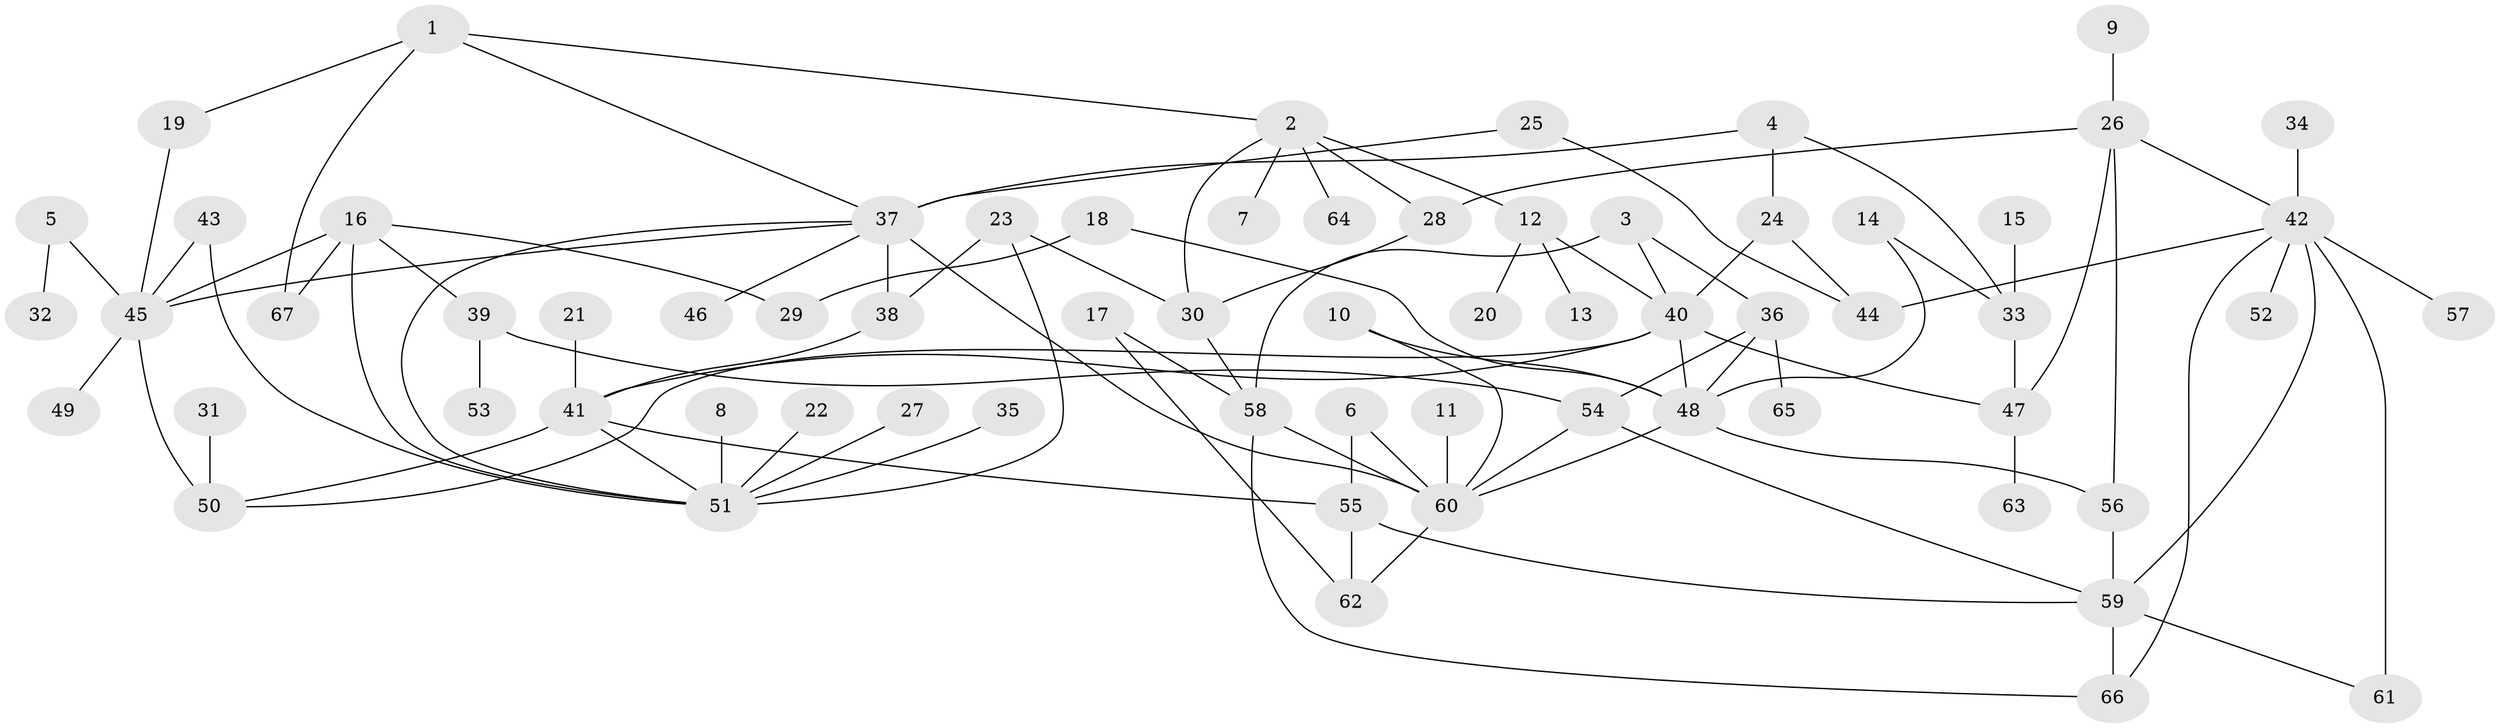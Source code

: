 // original degree distribution, {4: 0.1417910447761194, 9: 0.007462686567164179, 7: 0.014925373134328358, 6: 0.022388059701492536, 8: 0.007462686567164179, 2: 0.27611940298507465, 3: 0.17164179104477612, 5: 0.05970149253731343, 1: 0.29850746268656714}
// Generated by graph-tools (version 1.1) at 2025/49/03/09/25 03:49:20]
// undirected, 67 vertices, 101 edges
graph export_dot {
graph [start="1"]
  node [color=gray90,style=filled];
  1;
  2;
  3;
  4;
  5;
  6;
  7;
  8;
  9;
  10;
  11;
  12;
  13;
  14;
  15;
  16;
  17;
  18;
  19;
  20;
  21;
  22;
  23;
  24;
  25;
  26;
  27;
  28;
  29;
  30;
  31;
  32;
  33;
  34;
  35;
  36;
  37;
  38;
  39;
  40;
  41;
  42;
  43;
  44;
  45;
  46;
  47;
  48;
  49;
  50;
  51;
  52;
  53;
  54;
  55;
  56;
  57;
  58;
  59;
  60;
  61;
  62;
  63;
  64;
  65;
  66;
  67;
  1 -- 2 [weight=1.0];
  1 -- 19 [weight=1.0];
  1 -- 37 [weight=1.0];
  1 -- 67 [weight=1.0];
  2 -- 7 [weight=1.0];
  2 -- 12 [weight=1.0];
  2 -- 28 [weight=1.0];
  2 -- 30 [weight=1.0];
  2 -- 64 [weight=1.0];
  3 -- 36 [weight=1.0];
  3 -- 40 [weight=1.0];
  3 -- 58 [weight=1.0];
  4 -- 24 [weight=1.0];
  4 -- 33 [weight=1.0];
  4 -- 37 [weight=1.0];
  5 -- 32 [weight=1.0];
  5 -- 45 [weight=1.0];
  6 -- 55 [weight=1.0];
  6 -- 60 [weight=1.0];
  8 -- 51 [weight=1.0];
  9 -- 26 [weight=1.0];
  10 -- 48 [weight=1.0];
  10 -- 60 [weight=1.0];
  11 -- 60 [weight=1.0];
  12 -- 13 [weight=1.0];
  12 -- 20 [weight=1.0];
  12 -- 40 [weight=1.0];
  14 -- 33 [weight=1.0];
  14 -- 48 [weight=1.0];
  15 -- 33 [weight=1.0];
  16 -- 29 [weight=1.0];
  16 -- 39 [weight=1.0];
  16 -- 45 [weight=1.0];
  16 -- 51 [weight=1.0];
  16 -- 67 [weight=1.0];
  17 -- 58 [weight=1.0];
  17 -- 62 [weight=1.0];
  18 -- 29 [weight=1.0];
  18 -- 48 [weight=1.0];
  19 -- 45 [weight=1.0];
  21 -- 41 [weight=1.0];
  22 -- 51 [weight=1.0];
  23 -- 30 [weight=1.0];
  23 -- 38 [weight=1.0];
  23 -- 51 [weight=1.0];
  24 -- 40 [weight=1.0];
  24 -- 44 [weight=2.0];
  25 -- 37 [weight=1.0];
  25 -- 44 [weight=1.0];
  26 -- 28 [weight=1.0];
  26 -- 42 [weight=1.0];
  26 -- 47 [weight=1.0];
  26 -- 56 [weight=1.0];
  27 -- 51 [weight=1.0];
  28 -- 30 [weight=1.0];
  30 -- 58 [weight=1.0];
  31 -- 50 [weight=2.0];
  33 -- 47 [weight=1.0];
  34 -- 42 [weight=1.0];
  35 -- 51 [weight=1.0];
  36 -- 48 [weight=1.0];
  36 -- 54 [weight=1.0];
  36 -- 65 [weight=1.0];
  37 -- 38 [weight=2.0];
  37 -- 45 [weight=1.0];
  37 -- 46 [weight=1.0];
  37 -- 51 [weight=1.0];
  37 -- 60 [weight=1.0];
  38 -- 41 [weight=1.0];
  39 -- 53 [weight=1.0];
  39 -- 54 [weight=1.0];
  40 -- 41 [weight=1.0];
  40 -- 47 [weight=1.0];
  40 -- 48 [weight=1.0];
  40 -- 50 [weight=1.0];
  41 -- 50 [weight=1.0];
  41 -- 51 [weight=1.0];
  41 -- 55 [weight=1.0];
  42 -- 44 [weight=1.0];
  42 -- 52 [weight=1.0];
  42 -- 57 [weight=1.0];
  42 -- 59 [weight=1.0];
  42 -- 61 [weight=2.0];
  42 -- 66 [weight=1.0];
  43 -- 45 [weight=1.0];
  43 -- 51 [weight=1.0];
  45 -- 49 [weight=1.0];
  45 -- 50 [weight=1.0];
  47 -- 63 [weight=1.0];
  48 -- 56 [weight=1.0];
  48 -- 60 [weight=1.0];
  54 -- 59 [weight=1.0];
  54 -- 60 [weight=1.0];
  55 -- 59 [weight=1.0];
  55 -- 62 [weight=1.0];
  56 -- 59 [weight=1.0];
  58 -- 60 [weight=1.0];
  58 -- 66 [weight=1.0];
  59 -- 61 [weight=1.0];
  59 -- 66 [weight=1.0];
  60 -- 62 [weight=1.0];
}
